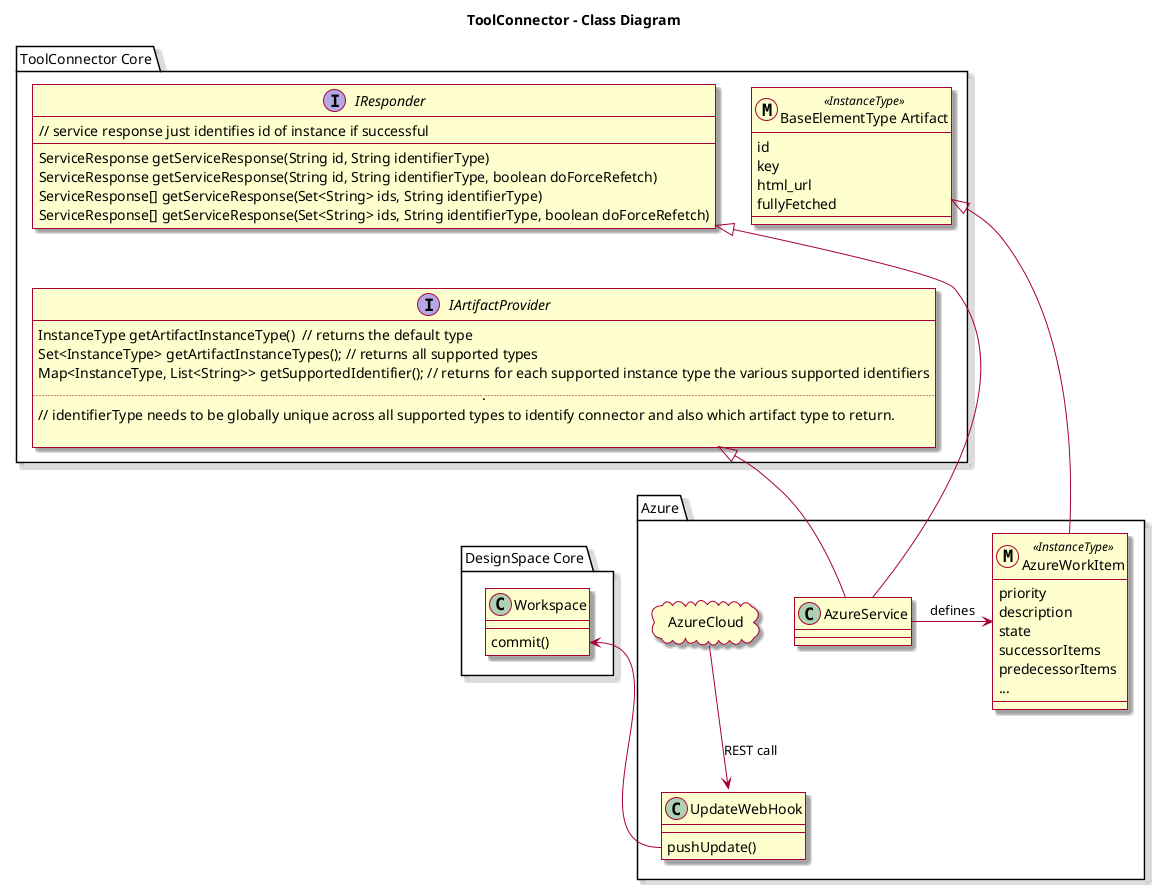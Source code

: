 
@startuml

allowmixing

skin rose

title ToolConnector - Class Diagram

package "ToolConnector Core" {
	interface IArtifactProvider {
		InstanceType getArtifactInstanceType()  // returns the default type
		Set<InstanceType> getArtifactInstanceTypes(); // returns all supported types
		Map<InstanceType, List<String>> getSupportedIdentifier(); // returns for each supported instance type the various supported identifiers
	.....
	 // identifierType needs to be globally unique across all supported types to identify connector and also which artifact type to return.
    
	}
	
	interface  IResponder{
	ServiceResponse getServiceResponse(String id, String identifierType) 
	ServiceResponse getServiceResponse(String id, String identifierType, boolean doForceRefetch) 
  ServiceResponse[] getServiceResponse(Set<String> ids, String identifierType)
  ServiceResponse[] getServiceResponse(Set<String> ids, String identifierType, boolean doForceRefetch)
	// service response just identifies id of instance if successful
	}
	
	metaclass "BaseElementType Artifact" <<InstanceType>>  {
		id
		key
		html_url
		fullyFetched
	} 
	
	IResponder -[hidden]-> IArtifactProvider
}


package "Azure" {
	class AzureService {

	}
	
	metaclass AzureWorkItem<<InstanceType>> {
		priority
		description
		state
		successorItems
		predecessorItems
		...
	}
	
	AzureService -right-> AzureWorkItem : defines
	
	class UpdateWebHook {
		pushUpdate() 
	}
	
	cloud AzureCloud
	AzureCloud --> UpdateWebHook : REST call
	
}

IResponder <|-- AzureService
IArtifactProvider <|-- AzureService
"BaseElementType Artifact" <|-- AzureWorkItem



package "DesignSpace Core" {
	class Workspace {
		commit()
	}
}

Workspace::commit <-- UpdateWebHook::pushUpdate



@enduml